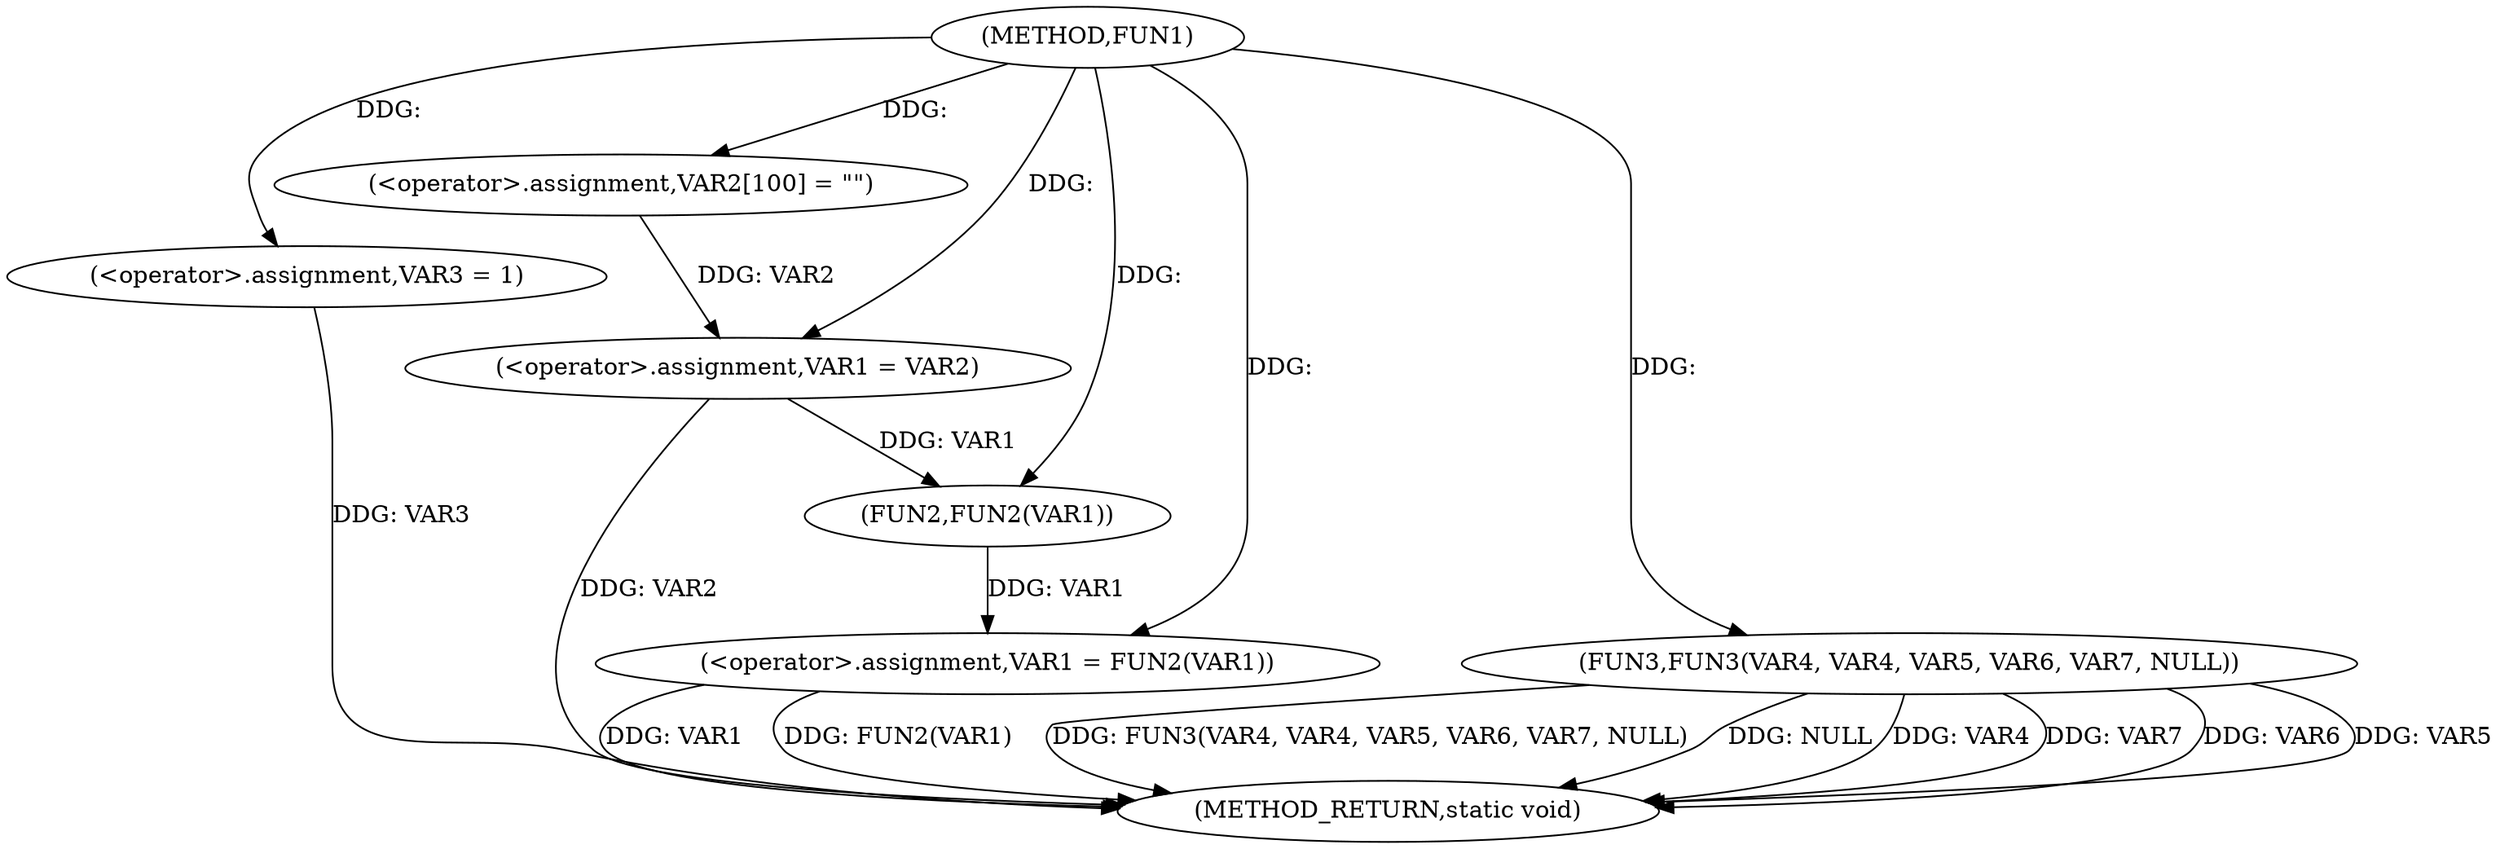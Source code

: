 digraph FUN1 {  
"1000100" [label = "(METHOD,FUN1)" ]
"1000124" [label = "(METHOD_RETURN,static void)" ]
"1000104" [label = "(<operator>.assignment,VAR2[100] = \"\")" ]
"1000107" [label = "(<operator>.assignment,VAR1 = VAR2)" ]
"1000110" [label = "(<operator>.assignment,VAR3 = 1)" ]
"1000113" [label = "(<operator>.assignment,VAR1 = FUN2(VAR1))" ]
"1000115" [label = "(FUN2,FUN2(VAR1))" ]
"1000117" [label = "(FUN3,FUN3(VAR4, VAR4, VAR5, VAR6, VAR7, NULL))" ]
  "1000117" -> "1000124"  [ label = "DDG: FUN3(VAR4, VAR4, VAR5, VAR6, VAR7, NULL)"] 
  "1000113" -> "1000124"  [ label = "DDG: VAR1"] 
  "1000117" -> "1000124"  [ label = "DDG: NULL"] 
  "1000117" -> "1000124"  [ label = "DDG: VAR4"] 
  "1000117" -> "1000124"  [ label = "DDG: VAR7"] 
  "1000110" -> "1000124"  [ label = "DDG: VAR3"] 
  "1000107" -> "1000124"  [ label = "DDG: VAR2"] 
  "1000113" -> "1000124"  [ label = "DDG: FUN2(VAR1)"] 
  "1000117" -> "1000124"  [ label = "DDG: VAR6"] 
  "1000117" -> "1000124"  [ label = "DDG: VAR5"] 
  "1000100" -> "1000104"  [ label = "DDG: "] 
  "1000104" -> "1000107"  [ label = "DDG: VAR2"] 
  "1000100" -> "1000107"  [ label = "DDG: "] 
  "1000100" -> "1000110"  [ label = "DDG: "] 
  "1000115" -> "1000113"  [ label = "DDG: VAR1"] 
  "1000100" -> "1000113"  [ label = "DDG: "] 
  "1000107" -> "1000115"  [ label = "DDG: VAR1"] 
  "1000100" -> "1000115"  [ label = "DDG: "] 
  "1000100" -> "1000117"  [ label = "DDG: "] 
}
